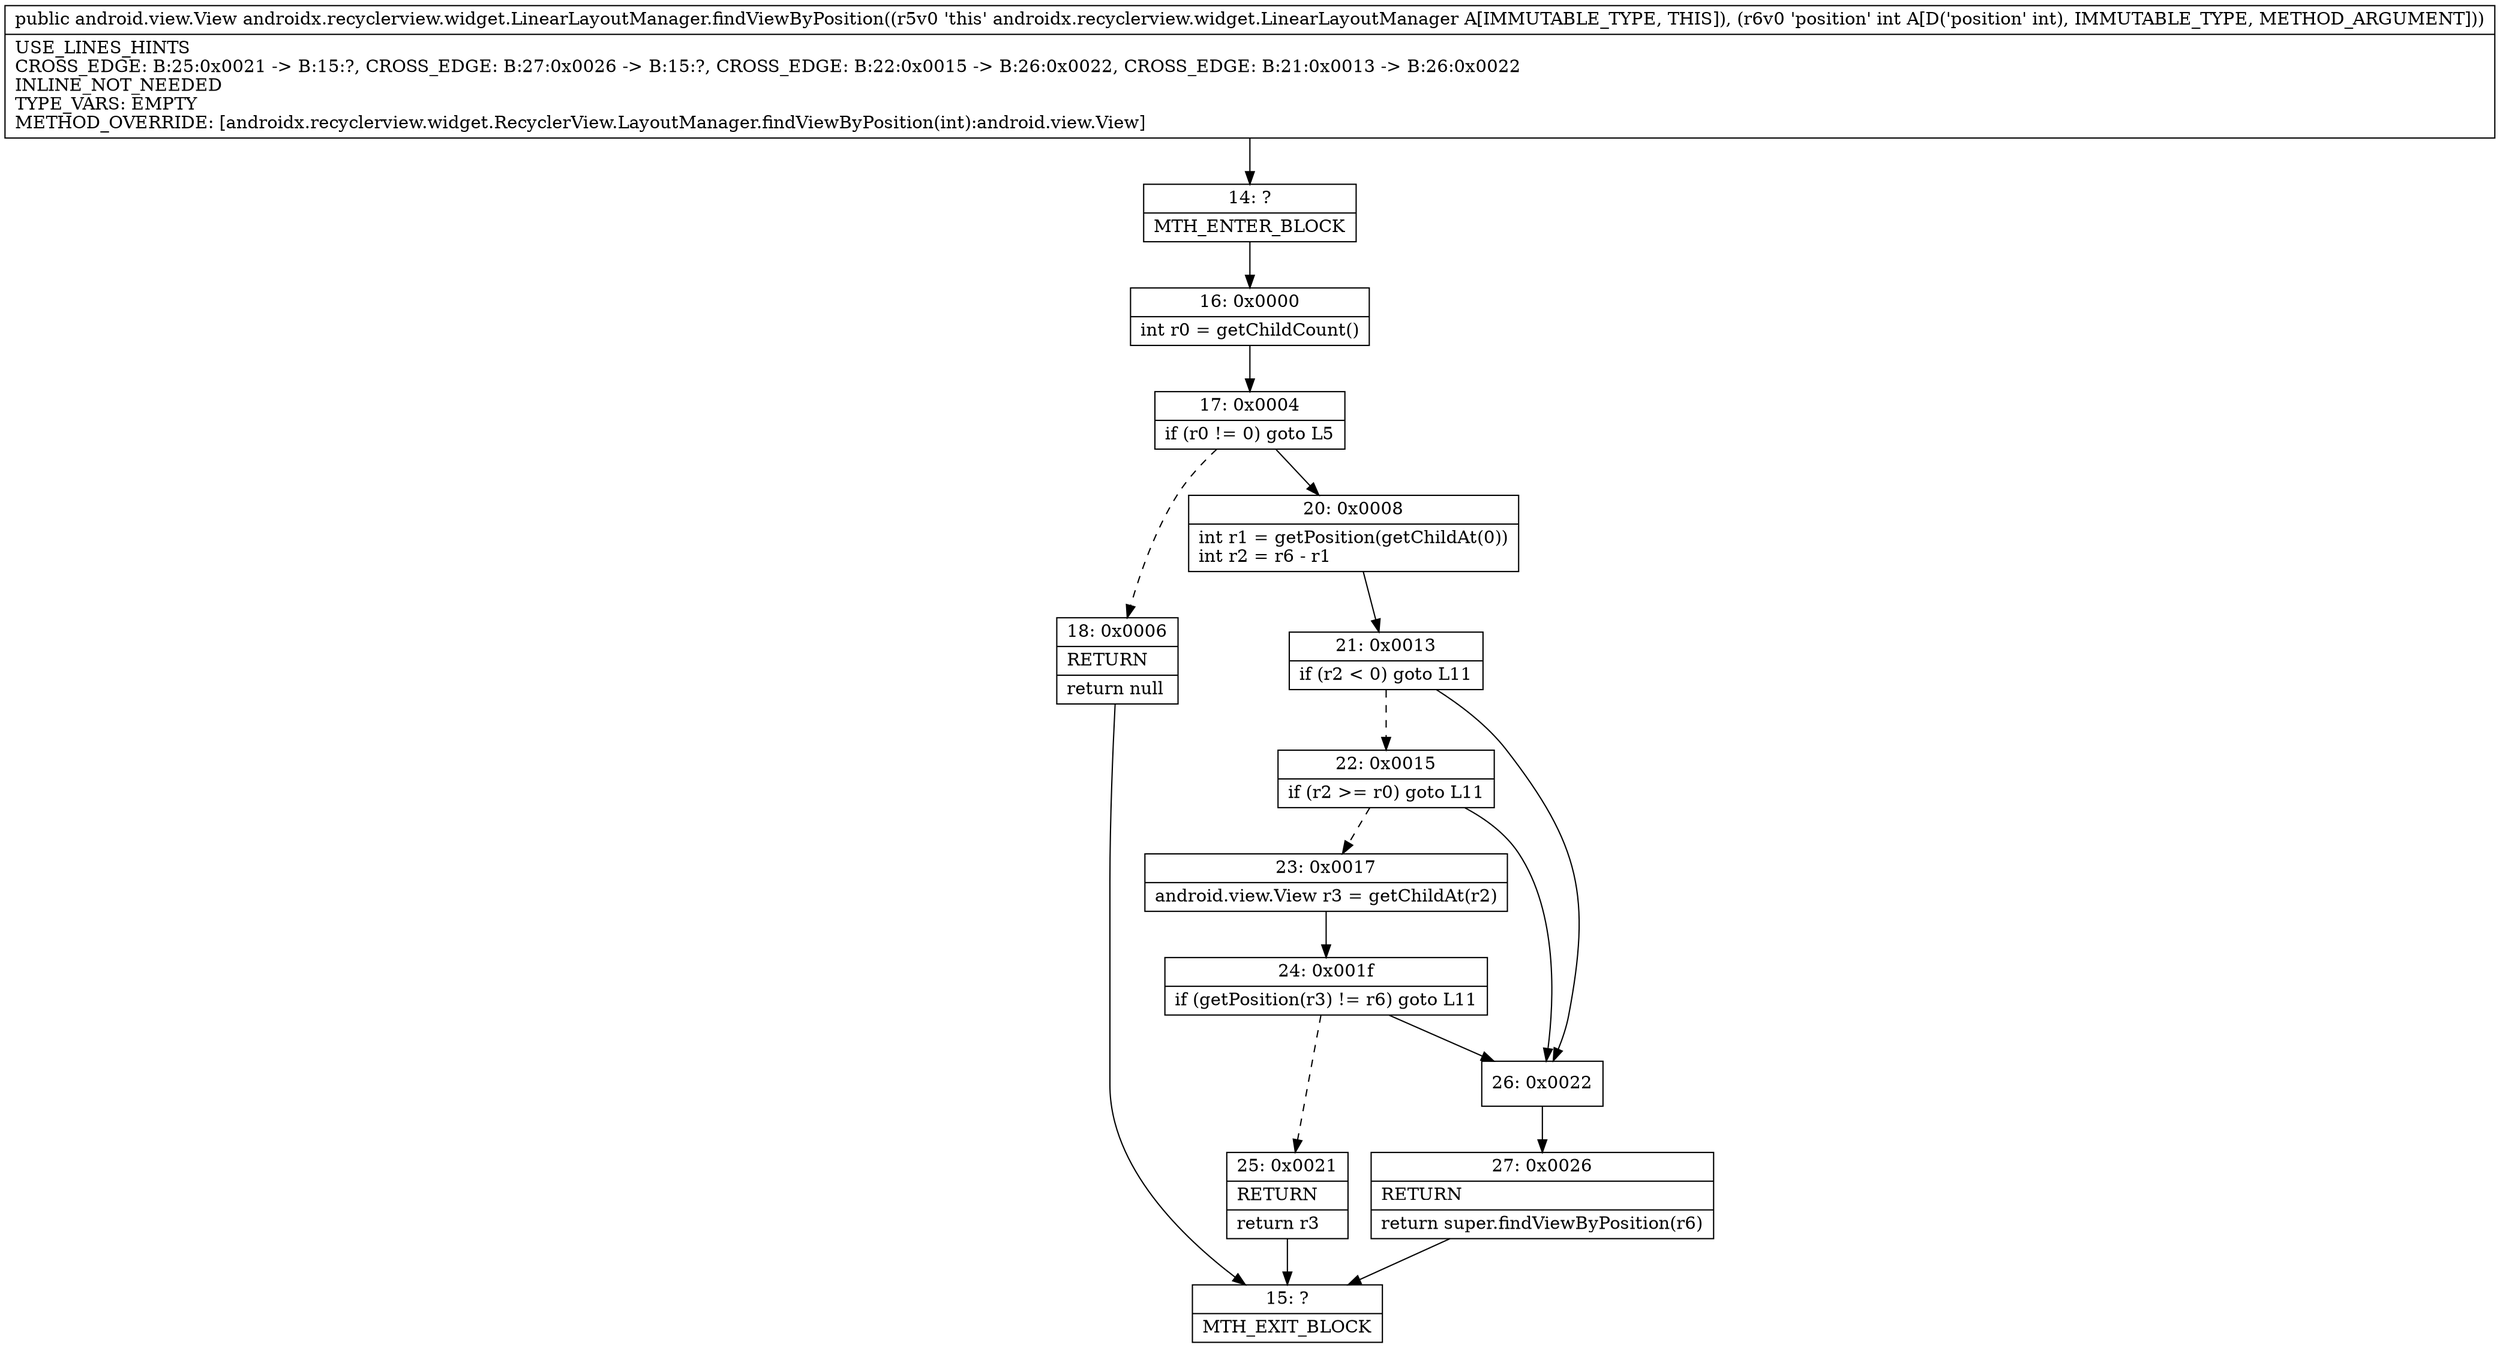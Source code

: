 digraph "CFG forandroidx.recyclerview.widget.LinearLayoutManager.findViewByPosition(I)Landroid\/view\/View;" {
Node_14 [shape=record,label="{14\:\ ?|MTH_ENTER_BLOCK\l}"];
Node_16 [shape=record,label="{16\:\ 0x0000|int r0 = getChildCount()\l}"];
Node_17 [shape=record,label="{17\:\ 0x0004|if (r0 != 0) goto L5\l}"];
Node_18 [shape=record,label="{18\:\ 0x0006|RETURN\l|return null\l}"];
Node_15 [shape=record,label="{15\:\ ?|MTH_EXIT_BLOCK\l}"];
Node_20 [shape=record,label="{20\:\ 0x0008|int r1 = getPosition(getChildAt(0))\lint r2 = r6 \- r1\l}"];
Node_21 [shape=record,label="{21\:\ 0x0013|if (r2 \< 0) goto L11\l}"];
Node_22 [shape=record,label="{22\:\ 0x0015|if (r2 \>= r0) goto L11\l}"];
Node_23 [shape=record,label="{23\:\ 0x0017|android.view.View r3 = getChildAt(r2)\l}"];
Node_24 [shape=record,label="{24\:\ 0x001f|if (getPosition(r3) != r6) goto L11\l}"];
Node_25 [shape=record,label="{25\:\ 0x0021|RETURN\l|return r3\l}"];
Node_26 [shape=record,label="{26\:\ 0x0022}"];
Node_27 [shape=record,label="{27\:\ 0x0026|RETURN\l|return super.findViewByPosition(r6)\l}"];
MethodNode[shape=record,label="{public android.view.View androidx.recyclerview.widget.LinearLayoutManager.findViewByPosition((r5v0 'this' androidx.recyclerview.widget.LinearLayoutManager A[IMMUTABLE_TYPE, THIS]), (r6v0 'position' int A[D('position' int), IMMUTABLE_TYPE, METHOD_ARGUMENT]))  | USE_LINES_HINTS\lCROSS_EDGE: B:25:0x0021 \-\> B:15:?, CROSS_EDGE: B:27:0x0026 \-\> B:15:?, CROSS_EDGE: B:22:0x0015 \-\> B:26:0x0022, CROSS_EDGE: B:21:0x0013 \-\> B:26:0x0022\lINLINE_NOT_NEEDED\lTYPE_VARS: EMPTY\lMETHOD_OVERRIDE: [androidx.recyclerview.widget.RecyclerView.LayoutManager.findViewByPosition(int):android.view.View]\l}"];
MethodNode -> Node_14;Node_14 -> Node_16;
Node_16 -> Node_17;
Node_17 -> Node_18[style=dashed];
Node_17 -> Node_20;
Node_18 -> Node_15;
Node_20 -> Node_21;
Node_21 -> Node_22[style=dashed];
Node_21 -> Node_26;
Node_22 -> Node_23[style=dashed];
Node_22 -> Node_26;
Node_23 -> Node_24;
Node_24 -> Node_25[style=dashed];
Node_24 -> Node_26;
Node_25 -> Node_15;
Node_26 -> Node_27;
Node_27 -> Node_15;
}

